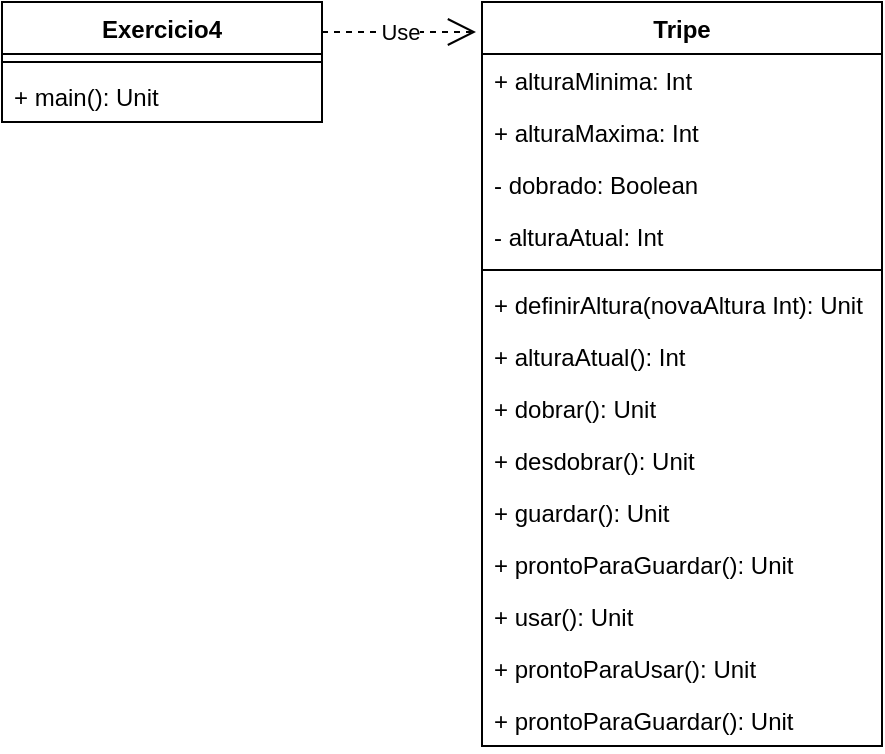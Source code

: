 <mxfile version="13.6.6" type="device"><diagram id="E09fMxjU_00k77c9Oy5f" name="Page-1"><mxGraphModel dx="2062" dy="700" grid="1" gridSize="10" guides="1" tooltips="1" connect="1" arrows="1" fold="1" page="1" pageScale="1" pageWidth="827" pageHeight="1169" math="0" shadow="0"><root><mxCell id="0"/><mxCell id="1" parent="0"/><mxCell id="hjxSWp4LBx2T_hrrPDGR-1" value="Exercicio4" style="swimlane;fontStyle=1;align=center;verticalAlign=top;childLayout=stackLayout;horizontal=1;startSize=26;horizontalStack=0;resizeParent=1;resizeParentMax=0;resizeLast=0;collapsible=1;marginBottom=0;" vertex="1" parent="1"><mxGeometry x="80" y="80" width="160" height="60" as="geometry"/></mxCell><mxCell id="hjxSWp4LBx2T_hrrPDGR-2" value="" style="line;strokeWidth=1;fillColor=none;align=left;verticalAlign=middle;spacingTop=-1;spacingLeft=3;spacingRight=3;rotatable=0;labelPosition=right;points=[];portConstraint=eastwest;" vertex="1" parent="hjxSWp4LBx2T_hrrPDGR-1"><mxGeometry y="26" width="160" height="8" as="geometry"/></mxCell><mxCell id="hjxSWp4LBx2T_hrrPDGR-3" value="+ main(): Unit" style="text;strokeColor=none;fillColor=none;align=left;verticalAlign=top;spacingLeft=4;spacingRight=4;overflow=hidden;rotatable=0;points=[[0,0.5],[1,0.5]];portConstraint=eastwest;" vertex="1" parent="hjxSWp4LBx2T_hrrPDGR-1"><mxGeometry y="34" width="160" height="26" as="geometry"/></mxCell><mxCell id="hjxSWp4LBx2T_hrrPDGR-4" value="Tripe" style="swimlane;fontStyle=1;align=center;verticalAlign=top;childLayout=stackLayout;horizontal=1;startSize=26;horizontalStack=0;resizeParent=1;resizeParentMax=0;resizeLast=0;collapsible=1;marginBottom=0;" vertex="1" parent="1"><mxGeometry x="320" y="80" width="200" height="372" as="geometry"/></mxCell><mxCell id="hjxSWp4LBx2T_hrrPDGR-9" value="+ alturaMinima: Int" style="text;strokeColor=none;fillColor=none;align=left;verticalAlign=top;spacingLeft=4;spacingRight=4;overflow=hidden;rotatable=0;points=[[0,0.5],[1,0.5]];portConstraint=eastwest;" vertex="1" parent="hjxSWp4LBx2T_hrrPDGR-4"><mxGeometry y="26" width="200" height="26" as="geometry"/></mxCell><mxCell id="hjxSWp4LBx2T_hrrPDGR-8" value="+ alturaMaxima: Int" style="text;strokeColor=none;fillColor=none;align=left;verticalAlign=top;spacingLeft=4;spacingRight=4;overflow=hidden;rotatable=0;points=[[0,0.5],[1,0.5]];portConstraint=eastwest;" vertex="1" parent="hjxSWp4LBx2T_hrrPDGR-4"><mxGeometry y="52" width="200" height="26" as="geometry"/></mxCell><mxCell id="hjxSWp4LBx2T_hrrPDGR-5" value="- dobrado: Boolean" style="text;strokeColor=none;fillColor=none;align=left;verticalAlign=top;spacingLeft=4;spacingRight=4;overflow=hidden;rotatable=0;points=[[0,0.5],[1,0.5]];portConstraint=eastwest;" vertex="1" parent="hjxSWp4LBx2T_hrrPDGR-4"><mxGeometry y="78" width="200" height="26" as="geometry"/></mxCell><mxCell id="hjxSWp4LBx2T_hrrPDGR-10" value="- alturaAtual: Int" style="text;strokeColor=none;fillColor=none;align=left;verticalAlign=top;spacingLeft=4;spacingRight=4;overflow=hidden;rotatable=0;points=[[0,0.5],[1,0.5]];portConstraint=eastwest;" vertex="1" parent="hjxSWp4LBx2T_hrrPDGR-4"><mxGeometry y="104" width="200" height="26" as="geometry"/></mxCell><mxCell id="hjxSWp4LBx2T_hrrPDGR-6" value="" style="line;strokeWidth=1;fillColor=none;align=left;verticalAlign=middle;spacingTop=-1;spacingLeft=3;spacingRight=3;rotatable=0;labelPosition=right;points=[];portConstraint=eastwest;" vertex="1" parent="hjxSWp4LBx2T_hrrPDGR-4"><mxGeometry y="130" width="200" height="8" as="geometry"/></mxCell><mxCell id="hjxSWp4LBx2T_hrrPDGR-7" value="+ definirAltura(novaAltura Int): Unit" style="text;strokeColor=none;fillColor=none;align=left;verticalAlign=top;spacingLeft=4;spacingRight=4;overflow=hidden;rotatable=0;points=[[0,0.5],[1,0.5]];portConstraint=eastwest;" vertex="1" parent="hjxSWp4LBx2T_hrrPDGR-4"><mxGeometry y="138" width="200" height="26" as="geometry"/></mxCell><mxCell id="hjxSWp4LBx2T_hrrPDGR-19" value="+ alturaAtual(): Int" style="text;strokeColor=none;fillColor=none;align=left;verticalAlign=top;spacingLeft=4;spacingRight=4;overflow=hidden;rotatable=0;points=[[0,0.5],[1,0.5]];portConstraint=eastwest;" vertex="1" parent="hjxSWp4LBx2T_hrrPDGR-4"><mxGeometry y="164" width="200" height="26" as="geometry"/></mxCell><mxCell id="hjxSWp4LBx2T_hrrPDGR-11" value="+ dobrar(): Unit" style="text;strokeColor=none;fillColor=none;align=left;verticalAlign=top;spacingLeft=4;spacingRight=4;overflow=hidden;rotatable=0;points=[[0,0.5],[1,0.5]];portConstraint=eastwest;" vertex="1" parent="hjxSWp4LBx2T_hrrPDGR-4"><mxGeometry y="190" width="200" height="26" as="geometry"/></mxCell><mxCell id="hjxSWp4LBx2T_hrrPDGR-12" value="+ desdobrar(): Unit" style="text;strokeColor=none;fillColor=none;align=left;verticalAlign=top;spacingLeft=4;spacingRight=4;overflow=hidden;rotatable=0;points=[[0,0.5],[1,0.5]];portConstraint=eastwest;" vertex="1" parent="hjxSWp4LBx2T_hrrPDGR-4"><mxGeometry y="216" width="200" height="26" as="geometry"/></mxCell><mxCell id="hjxSWp4LBx2T_hrrPDGR-13" value="+ guardar(): Unit" style="text;strokeColor=none;fillColor=none;align=left;verticalAlign=top;spacingLeft=4;spacingRight=4;overflow=hidden;rotatable=0;points=[[0,0.5],[1,0.5]];portConstraint=eastwest;" vertex="1" parent="hjxSWp4LBx2T_hrrPDGR-4"><mxGeometry y="242" width="200" height="26" as="geometry"/></mxCell><mxCell id="hjxSWp4LBx2T_hrrPDGR-14" value="+ prontoParaGuardar(): Unit" style="text;strokeColor=none;fillColor=none;align=left;verticalAlign=top;spacingLeft=4;spacingRight=4;overflow=hidden;rotatable=0;points=[[0,0.5],[1,0.5]];portConstraint=eastwest;" vertex="1" parent="hjxSWp4LBx2T_hrrPDGR-4"><mxGeometry y="268" width="200" height="26" as="geometry"/></mxCell><mxCell id="hjxSWp4LBx2T_hrrPDGR-15" value="+ usar(): Unit" style="text;strokeColor=none;fillColor=none;align=left;verticalAlign=top;spacingLeft=4;spacingRight=4;overflow=hidden;rotatable=0;points=[[0,0.5],[1,0.5]];portConstraint=eastwest;" vertex="1" parent="hjxSWp4LBx2T_hrrPDGR-4"><mxGeometry y="294" width="200" height="26" as="geometry"/></mxCell><mxCell id="hjxSWp4LBx2T_hrrPDGR-16" value="+ prontoParaUsar(): Unit" style="text;strokeColor=none;fillColor=none;align=left;verticalAlign=top;spacingLeft=4;spacingRight=4;overflow=hidden;rotatable=0;points=[[0,0.5],[1,0.5]];portConstraint=eastwest;" vertex="1" parent="hjxSWp4LBx2T_hrrPDGR-4"><mxGeometry y="320" width="200" height="26" as="geometry"/></mxCell><mxCell id="hjxSWp4LBx2T_hrrPDGR-18" value="+ prontoParaGuardar(): Unit" style="text;strokeColor=none;fillColor=none;align=left;verticalAlign=top;spacingLeft=4;spacingRight=4;overflow=hidden;rotatable=0;points=[[0,0.5],[1,0.5]];portConstraint=eastwest;" vertex="1" parent="hjxSWp4LBx2T_hrrPDGR-4"><mxGeometry y="346" width="200" height="26" as="geometry"/></mxCell><mxCell id="hjxSWp4LBx2T_hrrPDGR-17" value="Use" style="endArrow=open;endSize=12;dashed=1;html=1;exitX=1;exitY=0.25;exitDx=0;exitDy=0;" edge="1" parent="1" source="hjxSWp4LBx2T_hrrPDGR-1"><mxGeometry width="160" relative="1" as="geometry"><mxPoint x="330" y="390" as="sourcePoint"/><mxPoint x="317" y="95" as="targetPoint"/></mxGeometry></mxCell></root></mxGraphModel></diagram></mxfile>